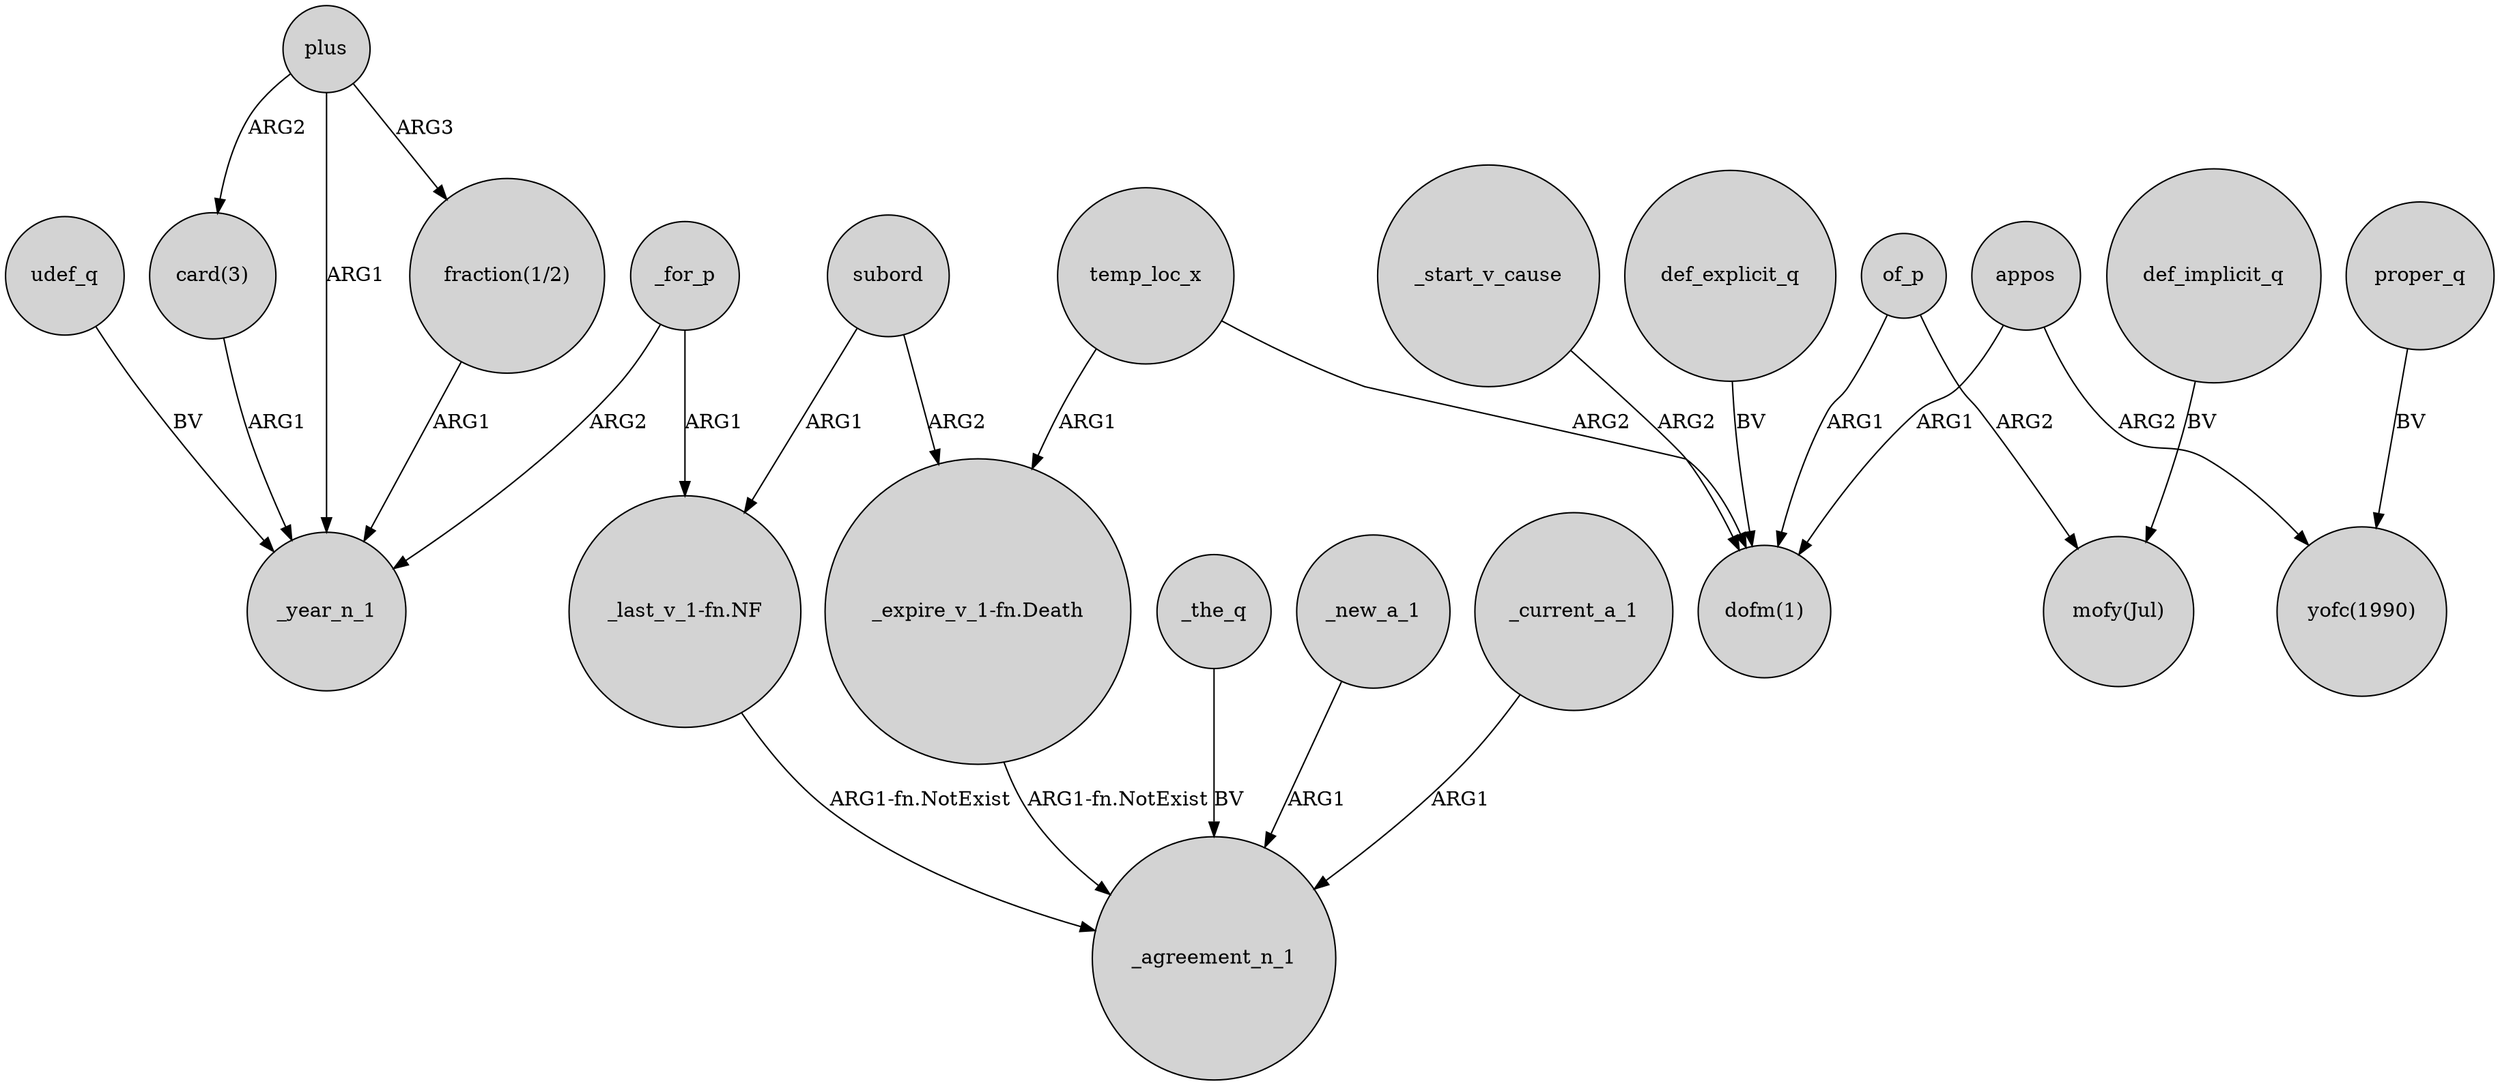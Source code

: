 digraph {
	node [shape=circle style=filled]
	_for_p -> _year_n_1 [label=ARG2]
	"_expire_v_1-fn.Death" -> _agreement_n_1 [label="ARG1-fn.NotExist"]
	def_implicit_q -> "mofy(Jul)" [label=BV]
	appos -> "dofm(1)" [label=ARG1]
	temp_loc_x -> "dofm(1)" [label=ARG2]
	subord -> "_expire_v_1-fn.Death" [label=ARG2]
	proper_q -> "yofc(1990)" [label=BV]
	temp_loc_x -> "_expire_v_1-fn.Death" [label=ARG1]
	of_p -> "mofy(Jul)" [label=ARG2]
	_start_v_cause -> "dofm(1)" [label=ARG2]
	_for_p -> "_last_v_1-fn.NF" [label=ARG1]
	_the_q -> _agreement_n_1 [label=BV]
	appos -> "yofc(1990)" [label=ARG2]
	subord -> "_last_v_1-fn.NF" [label=ARG1]
	"_last_v_1-fn.NF" -> _agreement_n_1 [label="ARG1-fn.NotExist"]
	def_explicit_q -> "dofm(1)" [label=BV]
	"card(3)" -> _year_n_1 [label=ARG1]
	plus -> "card(3)" [label=ARG2]
	plus -> "fraction(1/2)" [label=ARG3]
	plus -> _year_n_1 [label=ARG1]
	udef_q -> _year_n_1 [label=BV]
	"fraction(1/2)" -> _year_n_1 [label=ARG1]
	_new_a_1 -> _agreement_n_1 [label=ARG1]
	of_p -> "dofm(1)" [label=ARG1]
	_current_a_1 -> _agreement_n_1 [label=ARG1]
}
